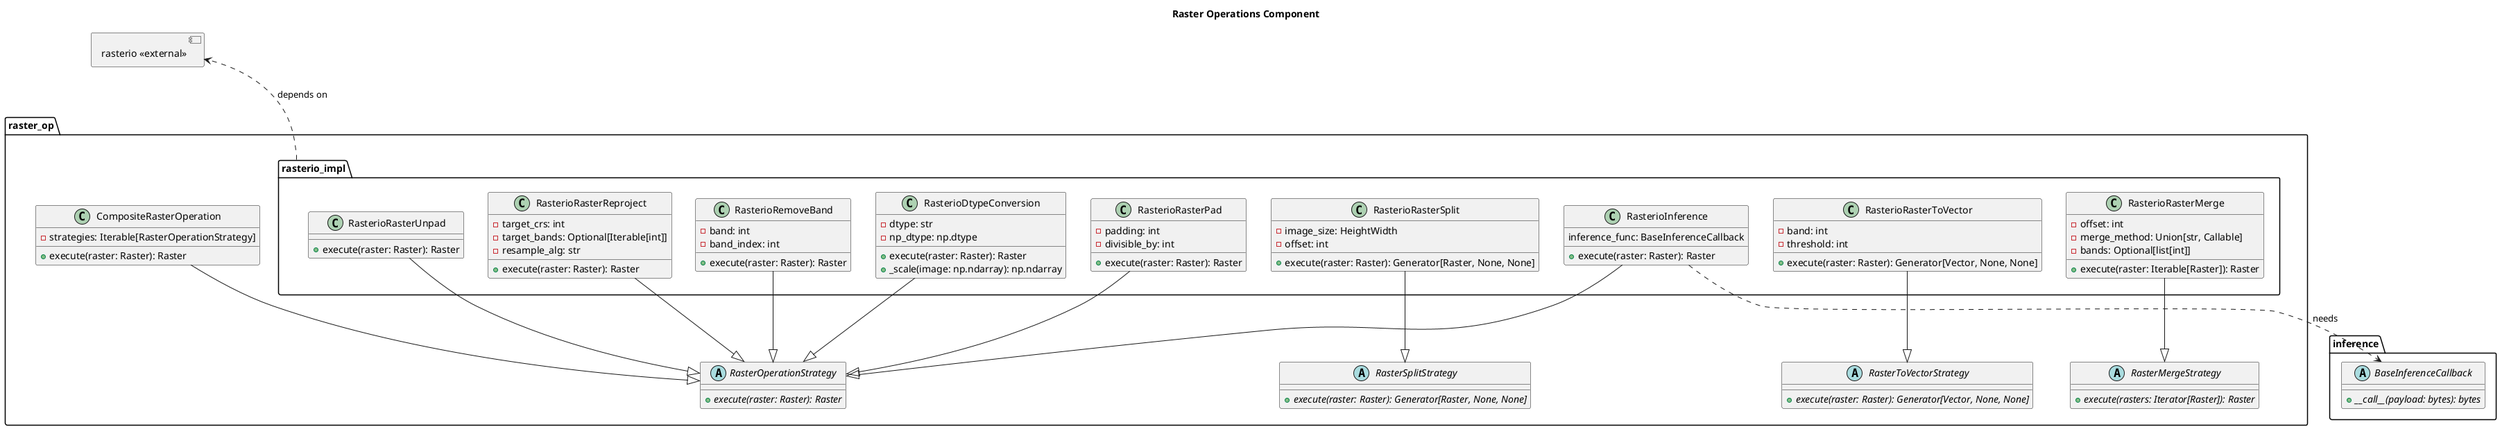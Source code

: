 @startuml raster_op
title Raster Operations Component
package inference {
abstract class BaseInferenceCallback {
    +{abstract} __call__(payload: bytes): bytes
}

}

component "rasterio <<external>>" as rasterio{

}
rasterio -[hidden]- raster_op

package raster_op {
abstract class RasterOperationStrategy {
    +{abstract} execute(raster: Raster): Raster
}

abstract class RasterToVectorStrategy {
    +{abstract} execute(raster: Raster): Generator[Vector, None, None]
}

abstract class RasterSplitStrategy {
    +{abstract} execute(raster: Raster): Generator[Raster, None, None]
}

abstract class RasterMergeStrategy {
    +{abstract} execute(rasters: Iterator[Raster]): Raster
}


class CompositeRasterOperation {
    -strategies: Iterable[RasterOperationStrategy]
    +execute(raster: Raster): Raster
}

CompositeRasterOperation --|> RasterOperationStrategy


package rasterio_impl{
class RasterioRemoveBand {
    -band: int
    -band_index: int
    +execute(raster: Raster): Raster
}
RasterioRemoveBand --|> RasterOperationStrategy

class RasterioInference {
    inference_func: BaseInferenceCallback
    +execute(raster: Raster): Raster
}

RasterioInference --|> RasterOperationStrategy
RasterioInference ..> BaseInferenceCallback : needs

class RasterioDtypeConversion {
    -dtype: str
    -np_dtype: np.dtype
    +execute(raster: Raster): Raster
    +_scale(image: np.ndarray): np.ndarray
}

RasterioDtypeConversion --|> RasterOperationStrategy



class RasterioRasterMerge {
    -offset: int
    -merge_method: Union[str, Callable]
    -bands: Optional[list[int]]
    +execute(raster: Iterable[Raster]): Raster

}

RasterioRasterMerge --|> RasterMergeStrategy

class RasterioRasterPad {
    -padding: int
    -divisible_by: int
    +execute(raster: Raster): Raster
    }
class RasterioRasterUnpad {
    +execute(raster: Raster): Raster
}
RasterioRasterPad --|> RasterOperationStrategy
RasterioRasterUnpad --|> RasterOperationStrategy

class RasterioRasterReproject {
    -target_crs: int
    -target_bands: Optional[Iterable[int]]
    -resample_alg: str
    +execute(raster: Raster): Raster

}
RasterioRasterReproject --|> RasterOperationStrategy

class RasterioRasterSplit {
    -image_size: HeightWidth
    -offset: int
    +execute(raster: Raster): Generator[Raster, None, None]
}

RasterioRasterSplit --|> RasterSplitStrategy


    class RasterioRasterToVector {
    -band: int
    -threshold: int
    +execute(raster: Raster): Generator[Vector, None, None]
}
RasterioRasterToVector --|> RasterToVectorStrategy

}
rasterio_impl ..> rasterio : depends on
}


@enduml

